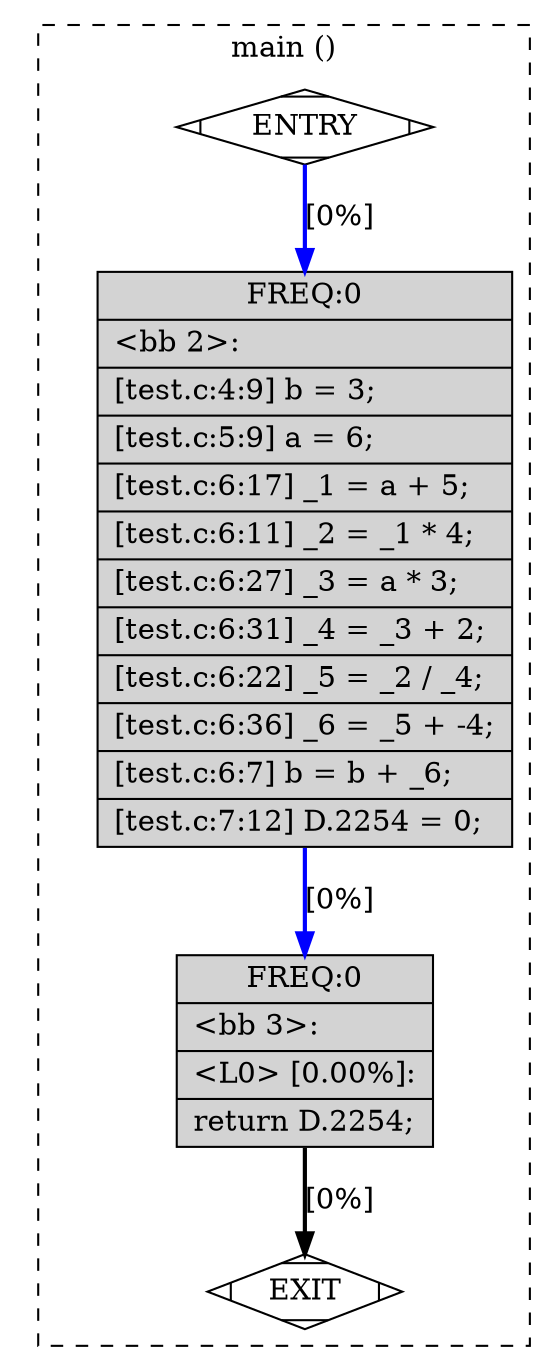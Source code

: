 digraph "test.c.011t.cfg" {
overlap=false;
subgraph "cluster_main" {
	style="dashed";
	color="black";
	label="main ()";
	fn_0_basic_block_0 [shape=Mdiamond,style=filled,fillcolor=white,label="ENTRY"];

	fn_0_basic_block_1 [shape=Mdiamond,style=filled,fillcolor=white,label="EXIT"];

	fn_0_basic_block_2 [shape=record,style=filled,fillcolor=lightgrey,label="{ FREQ:0 |\<bb\ 2\>:\l\
|[test.c:4:9]\ b\ =\ 3;\l\
|[test.c:5:9]\ a\ =\ 6;\l\
|[test.c:6:17]\ _1\ =\ a\ +\ 5;\l\
|[test.c:6:11]\ _2\ =\ _1\ *\ 4;\l\
|[test.c:6:27]\ _3\ =\ a\ *\ 3;\l\
|[test.c:6:31]\ _4\ =\ _3\ +\ 2;\l\
|[test.c:6:22]\ _5\ =\ _2\ /\ _4;\l\
|[test.c:6:36]\ _6\ =\ _5\ +\ -4;\l\
|[test.c:6:7]\ b\ =\ b\ +\ _6;\l\
|[test.c:7:12]\ D.2254\ =\ 0;\l\
}"];

	fn_0_basic_block_3 [shape=record,style=filled,fillcolor=lightgrey,label="{ FREQ:0 |\<bb\ 3\>:\l\
|\<L0\>\ [0.00%]:\l\
|return\ D.2254;\l\
}"];

	fn_0_basic_block_0:s -> fn_0_basic_block_2:n [style="solid,bold",color=blue,weight=100,constraint=true, label="[0%]"];
	fn_0_basic_block_2:s -> fn_0_basic_block_3:n [style="solid,bold",color=blue,weight=100,constraint=true, label="[0%]"];
	fn_0_basic_block_3:s -> fn_0_basic_block_1:n [style="solid,bold",color=black,weight=10,constraint=true, label="[0%]"];
	fn_0_basic_block_0:s -> fn_0_basic_block_1:n [style="invis",constraint=true];
}
}
